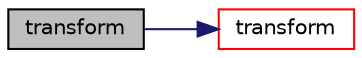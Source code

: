 digraph "transform"
{
  bgcolor="transparent";
  edge [fontname="Helvetica",fontsize="10",labelfontname="Helvetica",labelfontsize="10"];
  node [fontname="Helvetica",fontsize="10",shape=record];
  rankdir="LR";
  Node1322 [label="transform",height=0.2,width=0.4,color="black", fillcolor="grey75", style="filled", fontcolor="black"];
  Node1322 -> Node1323 [color="midnightblue",fontsize="10",style="solid",fontname="Helvetica"];
  Node1323 [label="transform",height=0.2,width=0.4,color="red",URL="$a26129.html#aa986937e611435651e04e31daa2aea94",tooltip="Transform vectorField using transformation tensor field. "];
}
